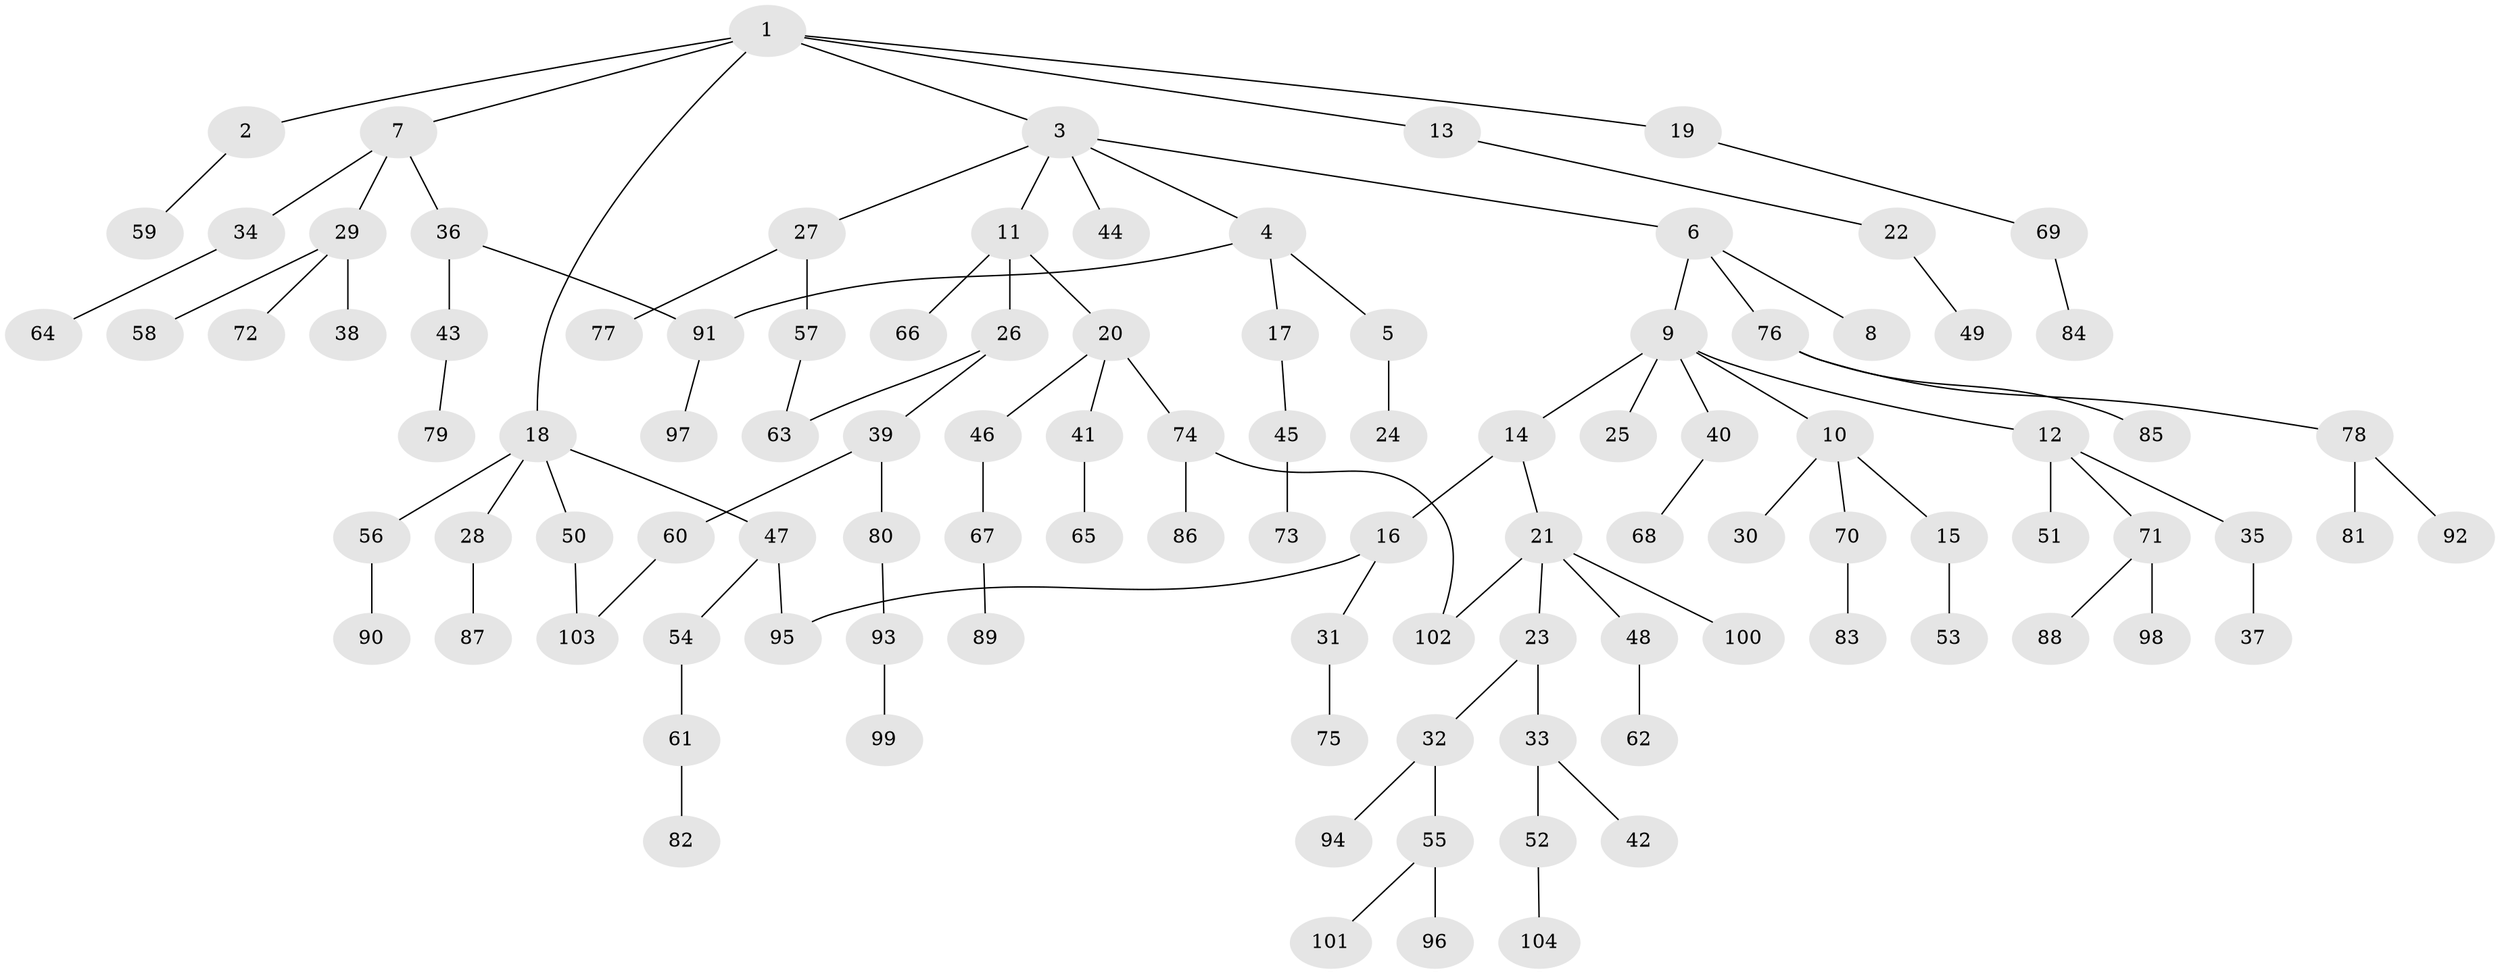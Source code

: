// coarse degree distribution, {6: 0.0136986301369863, 4: 0.0684931506849315, 2: 0.3424657534246575, 3: 0.1643835616438356, 5: 0.0410958904109589, 1: 0.3698630136986301}
// Generated by graph-tools (version 1.1) at 2025/36/03/04/25 23:36:05]
// undirected, 104 vertices, 108 edges
graph export_dot {
  node [color=gray90,style=filled];
  1;
  2;
  3;
  4;
  5;
  6;
  7;
  8;
  9;
  10;
  11;
  12;
  13;
  14;
  15;
  16;
  17;
  18;
  19;
  20;
  21;
  22;
  23;
  24;
  25;
  26;
  27;
  28;
  29;
  30;
  31;
  32;
  33;
  34;
  35;
  36;
  37;
  38;
  39;
  40;
  41;
  42;
  43;
  44;
  45;
  46;
  47;
  48;
  49;
  50;
  51;
  52;
  53;
  54;
  55;
  56;
  57;
  58;
  59;
  60;
  61;
  62;
  63;
  64;
  65;
  66;
  67;
  68;
  69;
  70;
  71;
  72;
  73;
  74;
  75;
  76;
  77;
  78;
  79;
  80;
  81;
  82;
  83;
  84;
  85;
  86;
  87;
  88;
  89;
  90;
  91;
  92;
  93;
  94;
  95;
  96;
  97;
  98;
  99;
  100;
  101;
  102;
  103;
  104;
  1 -- 2;
  1 -- 3;
  1 -- 7;
  1 -- 13;
  1 -- 18;
  1 -- 19;
  2 -- 59;
  3 -- 4;
  3 -- 6;
  3 -- 11;
  3 -- 27;
  3 -- 44;
  4 -- 5;
  4 -- 17;
  4 -- 91;
  5 -- 24;
  6 -- 8;
  6 -- 9;
  6 -- 76;
  7 -- 29;
  7 -- 34;
  7 -- 36;
  9 -- 10;
  9 -- 12;
  9 -- 14;
  9 -- 25;
  9 -- 40;
  10 -- 15;
  10 -- 30;
  10 -- 70;
  11 -- 20;
  11 -- 26;
  11 -- 66;
  12 -- 35;
  12 -- 51;
  12 -- 71;
  13 -- 22;
  14 -- 16;
  14 -- 21;
  15 -- 53;
  16 -- 31;
  16 -- 95;
  17 -- 45;
  18 -- 28;
  18 -- 47;
  18 -- 50;
  18 -- 56;
  19 -- 69;
  20 -- 41;
  20 -- 46;
  20 -- 74;
  21 -- 23;
  21 -- 48;
  21 -- 100;
  21 -- 102;
  22 -- 49;
  23 -- 32;
  23 -- 33;
  26 -- 39;
  26 -- 63;
  27 -- 57;
  27 -- 77;
  28 -- 87;
  29 -- 38;
  29 -- 58;
  29 -- 72;
  31 -- 75;
  32 -- 55;
  32 -- 94;
  33 -- 42;
  33 -- 52;
  34 -- 64;
  35 -- 37;
  36 -- 43;
  36 -- 91;
  39 -- 60;
  39 -- 80;
  40 -- 68;
  41 -- 65;
  43 -- 79;
  45 -- 73;
  46 -- 67;
  47 -- 54;
  47 -- 95;
  48 -- 62;
  50 -- 103;
  52 -- 104;
  54 -- 61;
  55 -- 96;
  55 -- 101;
  56 -- 90;
  57 -- 63;
  60 -- 103;
  61 -- 82;
  67 -- 89;
  69 -- 84;
  70 -- 83;
  71 -- 88;
  71 -- 98;
  74 -- 86;
  74 -- 102;
  76 -- 78;
  76 -- 85;
  78 -- 81;
  78 -- 92;
  80 -- 93;
  91 -- 97;
  93 -- 99;
}
